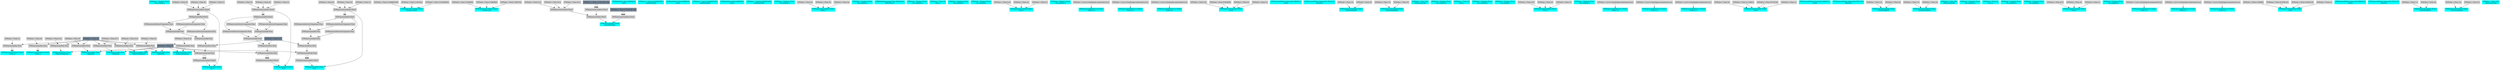 digraph G {
node0 [shape="box" color="cyan" style="filled" label="VFXValue`1 Boolean (True)
_vfx_enabled_a"]
node1 [shape="box" color="cyan" style="filled" label="VFXExpressionCombine Float2
Count_a"]
node2 [shape="box" color="lightgray" style="filled" label="VFXExpressionMax Float"]
node3 [shape="box" color="lightgray" style="filled" label="VFXValue`1 Float (1)"]
node4 [shape="box" color="lightslategray" style="filled" label="VFXValue`1 Float (0)"]
node5 [shape="box" color="cyan" style="filled" label="VFXExpressionCombine Float2
Delay_a"]
node6 [shape="box" color="lightgray" style="filled" label="VFXExpressionMax Float"]
node7 [shape="box" color="lightgray" style="filled" label="VFXValue`1 Float (0)"]
node8 [shape="box" color="cyan" style="filled" label="VFXExpressionCombine Float3
bounds_center"]
node9 [shape="box" color="lightgray" style="filled" label="VFXValue`1 Float (-0.008661509)"]
node10 [shape="box" color="lightgray" style="filled" label="VFXValue`1 Float (1.401422)"]
node11 [shape="box" color="lightgray" style="filled" label="VFXValue`1 Float (-0.01848245)"]
node12 [shape="box" color="cyan" style="filled" label="VFXExpressionCombine Float3
bounds_size"]
node13 [shape="box" color="lightgray" style="filled" label="VFXValue`1 Float (3.004998)"]
node14 [shape="box" color="lightgray" style="filled" label="VFXValue`1 Float (3.960069)"]
node15 [shape="box" color="lightgray" style="filled" label="VFXValue`1 Float (3.060745)"]
node16 [shape="box" color="cyan" style="filled" label="VFXExpressionMin Float3
boundsPadding"]
node17 [shape="box" color="lightgray" style="filled" label="VFXExpressionMax Float3"]
node18 [shape="box" color="lightgray" style="filled" label="VFXExpressionCombine Float3"]
node19 [shape="box" color="lightgray" style="filled" label="VFXValue`1 Float (0.5)"]
node20 [shape="box" color="lightgray" style="filled" label="VFXValue`1 Float (0.5)"]
node21 [shape="box" color="lightgray" style="filled" label="VFXValue`1 Float (0.5)"]
node22 [shape="box" color="lightgray" style="filled" label="VFXExpressionCombine Float3"]
node23 [shape="box" color="lightslategray" style="filled" label="VFXValue`1 Float (-1.701412E+38)"]
node24 [shape="box" color="lightgray" style="filled" label="VFXExpressionCombine Float3"]
node25 [shape="box" color="lightslategray" style="filled" label="VFXValue`1 Float (1.701412E+38)"]
node26 [shape="box" color="cyan" style="filled" label="VFXMeshValue Mesh (8660816)
mesh"]
node27 [shape="box" color="cyan" style="filled" label="VFXValue`1 Uint32 (4294967295)
subMeshMask"]
node28 [shape="box" color="cyan" style="filled" label="VFXMeshValue Mesh (8660816)
mesh"]
node29 [shape="box" color="cyan" style="filled" label="VFXValue`1 Uint32 (4294967295)
subMeshMask"]
node30 [shape="box" color="cyan" style="filled" label="VFXMeshValue Mesh (8660816)
mesh"]
node31 [shape="box" color="cyan" style="filled" label="VFXValue`1 Uint32 (4294967295)
subMeshMask"]
node32 [shape="box" color="cyan" style="filled" label="VFXValue`1 Boolean (True)
_vfx_enabled_a"]
node33 [shape="box" color="cyan" style="filled" label="VFXExpressionCombine Float3
Angle_a"]
node34 [shape="box" color="lightgray" style="filled" label="VFXValue`1 Float (0)"]
node35 [shape="box" color="lightgray" style="filled" label="VFXValue`1 Float (0)"]
node36 [shape="box" color="lightgray" style="filled" label="VFXValue`1 Float (0)"]
node37 [shape="box" color="cyan" style="filled" label="VFXValue`1 Boolean (True)
_vfx_enabled_a"]
node38 [shape="box" color="cyan" style="filled" label="VFXBuiltInExpression Float (DeltaTime)
deltaTime_a"]
node39 [shape="box" color="cyan" style="filled" label="VFXValue`1 Boolean (True)
_vfx_enabled_a"]
node40 [shape="box" color="cyan" style="filled" label="VFXValue`1 Float (3)
Size_a"]
node41 [shape="box" color="cyan" style="filled" label="VFXValue`1 Boolean (True)
_vfx_enabled_b"]
node42 [shape="box" color="cyan" style="filled" label="VFXExpressionMul Float3
Up_b"]
node43 [shape="box" color="lightgray" style="filled" label="VFXExpressionCombine Float3"]
node44 [shape="box" color="lightgray" style="filled" label="VFXValue`1 Float (0)"]
node45 [shape="box" color="lightgray" style="filled" label="VFXValue`1 Float (0)"]
node46 [shape="box" color="lightgray" style="filled" label="VFXValue`1 Float (1)"]
node47 [shape="box" color="lightgray" style="filled" label="VFXExpressionCombine Float3"]
node48 [shape="box" color="lightgray" style="filled" label="VFXExpressionDivide Float"]
node49 [shape="box" color="lightslategray" style="filled" label="VFXValue`1 Float (1)"]
node50 [shape="box" color="lightgray" style="filled" label="VFXExpressionPow Float"]
node51 [shape="box" color="lightgray" style="filled" label="VFXExpressionAdd Float"]
node52 [shape="box" color="lightgray" style="filled" label="VFXExpressionAdd Float"]
node53 [shape="box" color="lightgray" style="filled" label="VFXExpressionExtractComponent Float"]
node54 [shape="box" color="lightgray" style="filled" label="VFXExpressionMul Float3"]
node55 [shape="box" color="lightgray" style="filled" label="VFXExpressionExtractComponent Float"]
node56 [shape="box" color="lightgray" style="filled" label="VFXExpressionExtractComponent Float"]
node57 [shape="box" color="lightslategray" style="filled" label="VFXValue`1 Float (0.5)"]
node58 [shape="box" color="cyan" style="filled" label="VFXValue`1 Boolean (True)
_vfx_enabled_c"]
node59 [shape="box" color="cyan" style="filled" label="VFXExpressionCombine Float3
Scale_c"]
node60 [shape="box" color="lightgray" style="filled" label="VFXValue`1 Float (0.4)"]
node61 [shape="box" color="lightgray" style="filled" label="VFXValue`1 Float (2)"]
node62 [shape="box" color="lightgray" style="filled" label="VFXValue`1 Float (1)"]
node63 [shape="box" color="cyan" style="filled" label="VFXValue`1 Boolean (True)
_vfx_enabled_d"]
node64 [shape="box" color="cyan" style="filled" label="VFXExpressionBakeCurve Float4
Scale_x_d"]
node65 [shape="box" color="lightgray" style="filled" label="VFXValue`1 Curve (UnityEngine.AnimationCurve)"]
node66 [shape="box" color="cyan" style="filled" label="VFXExpressionBakeCurve Float4
Scale_y_d"]
node67 [shape="box" color="lightgray" style="filled" label="VFXValue`1 Curve (UnityEngine.AnimationCurve)"]
node68 [shape="box" color="cyan" style="filled" label="VFXExpressionBakeCurve Float4
Scale_z_d"]
node69 [shape="box" color="lightgray" style="filled" label="VFXValue`1 Curve (UnityEngine.AnimationCurve)"]
node70 [shape="box" color="cyan" style="filled" label="VFXExpressionCombine Float4
_Color"]
node71 [shape="box" color="lightgray" style="filled" label="VFXValue`1 Float (32)"]
node72 [shape="box" color="lightgray" style="filled" label="VFXValue`1 Float (8.692689)"]
node73 [shape="box" color="lightgray" style="filled" label="VFXValue`1 Float (0)"]
node74 [shape="box" color="lightgray" style="filled" label="VFXValue`1 Float (1)"]
node75 [shape="box" color="cyan" style="filled" label="VFXTexture2DValue Texture2D (8662912)
_Mask"]
node76 [shape="box" color="cyan" style="filled" label="VFXTexture2DValue Texture2D (7823130)
_MainTex"]
node77 [shape="box" color="cyan" style="filled" label="VFXExpressionCombine Float2
_MainTexSpeed"]
node78 [shape="box" color="lightgray" style="filled" label="VFXValue`1 Float (-2)"]
node79 [shape="box" color="lightgray" style="filled" label="VFXValue`1 Float (0)"]
node80 [shape="box" color="cyan" style="filled" label="VFXExpressionMin Float
_AlphaClip"]
node81 [shape="box" color="lightgray" style="filled" label="VFXExpressionMax Float"]
node82 [shape="box" color="lightgray" style="filled" label="VFXValue`1 Float (0)"]
node83 [shape="box" color="cyan" style="filled" label="VFXExpressionCombine Float2
_DistortionSpeed"]
node84 [shape="box" color="lightgray" style="filled" label="VFXValue`1 Float (-3)"]
node85 [shape="box" color="lightgray" style="filled" label="VFXValue`1 Float (0)"]
node86 [shape="box" color="cyan" style="filled" label="VFXExpressionMin Float
_DistortionAmount"]
node87 [shape="box" color="lightgray" style="filled" label="VFXExpressionMax Float"]
node88 [shape="box" color="lightgray" style="filled" label="VFXValue`1 Float (0.2)"]
node89 [shape="box" color="cyan" style="filled" label="VFXValue`1 Float (30)
_DistortionScale"]
node90 [shape="box" color="cyan" style="filled" label="VFXValue`1 Boolean (True)
_vfx_enabled_a"]
node91 [shape="box" color="cyan" style="filled" label="VFXValue`1 Float (3)
Size_a"]
node92 [shape="box" color="cyan" style="filled" label="VFXValue`1 Boolean (True)
_vfx_enabled_b"]
node93 [shape="box" color="cyan" style="filled" label="VFXExpressionMul Float3
Up_b"]
node94 [shape="box" color="lightgray" style="filled" label="VFXExpressionCombine Float3"]
node95 [shape="box" color="lightgray" style="filled" label="VFXValue`1 Float (0)"]
node96 [shape="box" color="lightgray" style="filled" label="VFXValue`1 Float (0)"]
node97 [shape="box" color="lightgray" style="filled" label="VFXValue`1 Float (1)"]
node98 [shape="box" color="lightgray" style="filled" label="VFXExpressionCombine Float3"]
node99 [shape="box" color="lightgray" style="filled" label="VFXExpressionDivide Float"]
node100 [shape="box" color="lightgray" style="filled" label="VFXExpressionPow Float"]
node101 [shape="box" color="lightgray" style="filled" label="VFXExpressionAdd Float"]
node102 [shape="box" color="lightgray" style="filled" label="VFXExpressionAdd Float"]
node103 [shape="box" color="lightgray" style="filled" label="VFXExpressionExtractComponent Float"]
node104 [shape="box" color="lightgray" style="filled" label="VFXExpressionMul Float3"]
node105 [shape="box" color="lightgray" style="filled" label="VFXExpressionExtractComponent Float"]
node106 [shape="box" color="lightgray" style="filled" label="VFXExpressionExtractComponent Float"]
node107 [shape="box" color="cyan" style="filled" label="VFXValue`1 Boolean (True)
_vfx_enabled_c"]
node108 [shape="box" color="cyan" style="filled" label="VFXExpressionCombine Float3
Scale_c"]
node109 [shape="box" color="lightgray" style="filled" label="VFXValue`1 Float (0.5)"]
node110 [shape="box" color="lightgray" style="filled" label="VFXValue`1 Float (2)"]
node111 [shape="box" color="lightgray" style="filled" label="VFXValue`1 Float (1)"]
node112 [shape="box" color="cyan" style="filled" label="VFXValue`1 Boolean (True)
_vfx_enabled_d"]
node113 [shape="box" color="cyan" style="filled" label="VFXExpressionBakeCurve Float4
Scale_x_d"]
node114 [shape="box" color="lightgray" style="filled" label="VFXValue`1 Curve (UnityEngine.AnimationCurve)"]
node115 [shape="box" color="cyan" style="filled" label="VFXExpressionBakeCurve Float4
Scale_y_d"]
node116 [shape="box" color="lightgray" style="filled" label="VFXValue`1 Curve (UnityEngine.AnimationCurve)"]
node117 [shape="box" color="cyan" style="filled" label="VFXExpressionBakeCurve Float4
Scale_z_d"]
node118 [shape="box" color="lightgray" style="filled" label="VFXValue`1 Curve (UnityEngine.AnimationCurve)"]
node119 [shape="box" color="cyan" style="filled" label="VFXExpressionCombine Float4
_Color"]
node120 [shape="box" color="lightgray" style="filled" label="VFXValue`1 Float (0)"]
node121 [shape="box" color="lightgray" style="filled" label="VFXValue`1 Float (11.22901)"]
node122 [shape="box" color="lightgray" style="filled" label="VFXValue`1 Float (47.93726)"]
node123 [shape="box" color="lightgray" style="filled" label="VFXValue`1 Float (1)"]
node124 [shape="box" color="cyan" style="filled" label="VFXTexture2DValue Texture2D (8662912)
_Mask"]
node125 [shape="box" color="cyan" style="filled" label="VFXTexture2DValue Texture2D (7823130)
_MainTex"]
node126 [shape="box" color="cyan" style="filled" label="VFXExpressionCombine Float2
_MainTexSpeed"]
node127 [shape="box" color="lightgray" style="filled" label="VFXValue`1 Float (-2)"]
node128 [shape="box" color="lightgray" style="filled" label="VFXValue`1 Float (0)"]
node129 [shape="box" color="cyan" style="filled" label="VFXExpressionMin Float
_AlphaClip"]
node130 [shape="box" color="lightgray" style="filled" label="VFXExpressionMax Float"]
node131 [shape="box" color="lightgray" style="filled" label="VFXValue`1 Float (0.7)"]
node132 [shape="box" color="cyan" style="filled" label="VFXExpressionCombine Float2
_DistortionSpeed"]
node133 [shape="box" color="lightgray" style="filled" label="VFXValue`1 Float (-2)"]
node134 [shape="box" color="lightgray" style="filled" label="VFXValue`1 Float (0)"]
node135 [shape="box" color="cyan" style="filled" label="VFXExpressionMin Float
_DistortionAmount"]
node136 [shape="box" color="lightgray" style="filled" label="VFXExpressionMax Float"]
node137 [shape="box" color="lightgray" style="filled" label="VFXValue`1 Float (0.4)"]
node138 [shape="box" color="cyan" style="filled" label="VFXValue`1 Float (30)
_DistortionScale"]
node139 [shape="box" color="cyan" style="filled" label="VFXValue`1 Boolean (True)
_vfx_enabled_a"]
node140 [shape="box" color="cyan" style="filled" label="VFXValue`1 Float (3)
Size_a"]
node141 [shape="box" color="cyan" style="filled" label="VFXValue`1 Boolean (True)
_vfx_enabled_b"]
node142 [shape="box" color="cyan" style="filled" label="VFXExpressionMul Float3
Up_b"]
node143 [shape="box" color="lightgray" style="filled" label="VFXExpressionCombine Float3"]
node144 [shape="box" color="lightgray" style="filled" label="VFXValue`1 Float (0)"]
node145 [shape="box" color="lightgray" style="filled" label="VFXValue`1 Float (0)"]
node146 [shape="box" color="lightgray" style="filled" label="VFXValue`1 Float (1)"]
node147 [shape="box" color="lightgray" style="filled" label="VFXExpressionCombine Float3"]
node148 [shape="box" color="lightgray" style="filled" label="VFXExpressionDivide Float"]
node149 [shape="box" color="lightgray" style="filled" label="VFXExpressionPow Float"]
node150 [shape="box" color="lightgray" style="filled" label="VFXExpressionAdd Float"]
node151 [shape="box" color="lightgray" style="filled" label="VFXExpressionAdd Float"]
node152 [shape="box" color="lightgray" style="filled" label="VFXExpressionExtractComponent Float"]
node153 [shape="box" color="lightgray" style="filled" label="VFXExpressionMul Float3"]
node154 [shape="box" color="lightgray" style="filled" label="VFXExpressionExtractComponent Float"]
node155 [shape="box" color="lightgray" style="filled" label="VFXExpressionExtractComponent Float"]
node156 [shape="box" color="cyan" style="filled" label="VFXValue`1 Boolean (True)
_vfx_enabled_c"]
node157 [shape="box" color="cyan" style="filled" label="VFXExpressionCombine Float3
Scale_c"]
node158 [shape="box" color="lightgray" style="filled" label="VFXValue`1 Float (0.4)"]
node159 [shape="box" color="lightgray" style="filled" label="VFXValue`1 Float (2)"]
node160 [shape="box" color="lightgray" style="filled" label="VFXValue`1 Float (1)"]
node161 [shape="box" color="cyan" style="filled" label="VFXValue`1 Boolean (True)
_vfx_enabled_d"]
node162 [shape="box" color="cyan" style="filled" label="VFXExpressionBakeCurve Float4
Scale_x_d"]
node163 [shape="box" color="lightgray" style="filled" label="VFXValue`1 Curve (UnityEngine.AnimationCurve)"]
node164 [shape="box" color="cyan" style="filled" label="VFXExpressionBakeCurve Float4
Scale_y_d"]
node165 [shape="box" color="lightgray" style="filled" label="VFXValue`1 Curve (UnityEngine.AnimationCurve)"]
node166 [shape="box" color="cyan" style="filled" label="VFXExpressionBakeCurve Float4
Scale_z_d"]
node167 [shape="box" color="lightgray" style="filled" label="VFXValue`1 Curve (UnityEngine.AnimationCurve)"]
node168 [shape="box" color="cyan" style="filled" label="VFXExpressionCombine Float4
_Color"]
node169 [shape="box" color="lightgray" style="filled" label="VFXValue`1 Float (1.80989)"]
node170 [shape="box" color="lightgray" style="filled" label="VFXValue`1 Float (0.0256116)"]
node171 [shape="box" color="lightgray" style="filled" label="VFXValue`1 Float (0.0256116)"]
node172 [shape="box" color="lightgray" style="filled" label="VFXValue`1 Float (1)"]
node173 [shape="box" color="cyan" style="filled" label="VFXTexture2DValue Texture2D (8662910)
_Mask"]
node174 [shape="box" color="cyan" style="filled" label="VFXTexture2DValue Texture2D (7823130)
_MainTex"]
node175 [shape="box" color="cyan" style="filled" label="VFXExpressionCombine Float2
_MainTexSpeed"]
node176 [shape="box" color="lightgray" style="filled" label="VFXValue`1 Float (-1)"]
node177 [shape="box" color="lightgray" style="filled" label="VFXValue`1 Float (0)"]
node178 [shape="box" color="cyan" style="filled" label="VFXExpressionMin Float
_AlphaClip"]
node179 [shape="box" color="lightgray" style="filled" label="VFXExpressionMax Float"]
node180 [shape="box" color="lightgray" style="filled" label="VFXValue`1 Float (0)"]
node181 [shape="box" color="cyan" style="filled" label="VFXExpressionCombine Float2
_DistortionSpeed"]
node182 [shape="box" color="lightgray" style="filled" label="VFXValue`1 Float (-2)"]
node183 [shape="box" color="lightgray" style="filled" label="VFXValue`1 Float (0)"]
node184 [shape="box" color="cyan" style="filled" label="VFXExpressionMin Float
_DistortionAmount"]
node185 [shape="box" color="lightgray" style="filled" label="VFXExpressionMax Float"]
node186 [shape="box" color="lightgray" style="filled" label="VFXValue`1 Float (0.4)"]
node187 [shape="box" color="cyan" style="filled" label="VFXValue`1 Float (30)
_DistortionScale"]
node2 -> node1 [headlabel="0"]
node2 -> node1 [headlabel="1"]
node3 -> node2 [headlabel="0"]
node4 -> node2 [headlabel="1"]
node6 -> node5 [headlabel="0"]
node6 -> node5 [headlabel="1"]
node7 -> node6 [headlabel="0"]
node4 -> node6 [headlabel="1"]
node9 -> node8 [headlabel="0"]
node10 -> node8 [headlabel="1"]
node11 -> node8 [headlabel="2"]
node13 -> node12 [headlabel="0"]
node14 -> node12 [headlabel="1"]
node15 -> node12 [headlabel="2"]
node17 -> node16 [headlabel="0"]
node24 -> node16 [headlabel="1"]
node18 -> node17 [headlabel="0"]
node22 -> node17 [headlabel="1"]
node19 -> node18 [headlabel="0"]
node20 -> node18 [headlabel="1"]
node21 -> node18 [headlabel="2"]
node23 -> node22 [headlabel="0"]
node23 -> node22 [headlabel="1"]
node23 -> node22 [headlabel="2"]
node25 -> node24 [headlabel="0"]
node25 -> node24 [headlabel="1"]
node25 -> node24 [headlabel="2"]
node34 -> node33 [headlabel="0"]
node35 -> node33 [headlabel="1"]
node36 -> node33 [headlabel="2"]
node43 -> node42 [headlabel="0"]
node47 -> node42 [headlabel="1"]
node44 -> node43 [headlabel="0"]
node45 -> node43 [headlabel="1"]
node46 -> node43 [headlabel="2"]
node48 -> node47 [headlabel="0"]
node48 -> node47 [headlabel="1"]
node48 -> node47 [headlabel="2"]
node49 -> node48 [headlabel="0"]
node50 -> node48 [headlabel="1"]
node51 -> node50 [headlabel="0"]
node57 -> node50 [headlabel="1"]
node52 -> node51 [headlabel="0"]
node56 -> node51 [headlabel="1"]
node53 -> node52 [headlabel="0"]
node55 -> node52 [headlabel="1"]
node54 -> node53 
node43 -> node54 [headlabel="0"]
node43 -> node54 [headlabel="1"]
node54 -> node55 
node54 -> node56 
node60 -> node59 [headlabel="0"]
node61 -> node59 [headlabel="1"]
node62 -> node59 [headlabel="2"]
node65 -> node64 
node67 -> node66 
node69 -> node68 
node71 -> node70 [headlabel="0"]
node72 -> node70 [headlabel="1"]
node73 -> node70 [headlabel="2"]
node74 -> node70 [headlabel="3"]
node78 -> node77 [headlabel="0"]
node79 -> node77 [headlabel="1"]
node81 -> node80 [headlabel="0"]
node49 -> node80 [headlabel="1"]
node82 -> node81 [headlabel="0"]
node4 -> node81 [headlabel="1"]
node84 -> node83 [headlabel="0"]
node85 -> node83 [headlabel="1"]
node87 -> node86 [headlabel="0"]
node49 -> node86 [headlabel="1"]
node88 -> node87 [headlabel="0"]
node4 -> node87 [headlabel="1"]
node94 -> node93 [headlabel="0"]
node98 -> node93 [headlabel="1"]
node95 -> node94 [headlabel="0"]
node96 -> node94 [headlabel="1"]
node97 -> node94 [headlabel="2"]
node99 -> node98 [headlabel="0"]
node99 -> node98 [headlabel="1"]
node99 -> node98 [headlabel="2"]
node49 -> node99 [headlabel="0"]
node100 -> node99 [headlabel="1"]
node101 -> node100 [headlabel="0"]
node57 -> node100 [headlabel="1"]
node102 -> node101 [headlabel="0"]
node106 -> node101 [headlabel="1"]
node103 -> node102 [headlabel="0"]
node105 -> node102 [headlabel="1"]
node104 -> node103 
node94 -> node104 [headlabel="0"]
node94 -> node104 [headlabel="1"]
node104 -> node105 
node104 -> node106 
node109 -> node108 [headlabel="0"]
node110 -> node108 [headlabel="1"]
node111 -> node108 [headlabel="2"]
node114 -> node113 
node116 -> node115 
node118 -> node117 
node120 -> node119 [headlabel="0"]
node121 -> node119 [headlabel="1"]
node122 -> node119 [headlabel="2"]
node123 -> node119 [headlabel="3"]
node127 -> node126 [headlabel="0"]
node128 -> node126 [headlabel="1"]
node130 -> node129 [headlabel="0"]
node49 -> node129 [headlabel="1"]
node131 -> node130 [headlabel="0"]
node4 -> node130 [headlabel="1"]
node133 -> node132 [headlabel="0"]
node134 -> node132 [headlabel="1"]
node136 -> node135 [headlabel="0"]
node49 -> node135 [headlabel="1"]
node137 -> node136 [headlabel="0"]
node4 -> node136 [headlabel="1"]
node143 -> node142 [headlabel="0"]
node147 -> node142 [headlabel="1"]
node144 -> node143 [headlabel="0"]
node145 -> node143 [headlabel="1"]
node146 -> node143 [headlabel="2"]
node148 -> node147 [headlabel="0"]
node148 -> node147 [headlabel="1"]
node148 -> node147 [headlabel="2"]
node49 -> node148 [headlabel="0"]
node149 -> node148 [headlabel="1"]
node150 -> node149 [headlabel="0"]
node57 -> node149 [headlabel="1"]
node151 -> node150 [headlabel="0"]
node155 -> node150 [headlabel="1"]
node152 -> node151 [headlabel="0"]
node154 -> node151 [headlabel="1"]
node153 -> node152 
node143 -> node153 [headlabel="0"]
node143 -> node153 [headlabel="1"]
node153 -> node154 
node153 -> node155 
node158 -> node157 [headlabel="0"]
node159 -> node157 [headlabel="1"]
node160 -> node157 [headlabel="2"]
node163 -> node162 
node165 -> node164 
node167 -> node166 
node169 -> node168 [headlabel="0"]
node170 -> node168 [headlabel="1"]
node171 -> node168 [headlabel="2"]
node172 -> node168 [headlabel="3"]
node176 -> node175 [headlabel="0"]
node177 -> node175 [headlabel="1"]
node179 -> node178 [headlabel="0"]
node49 -> node178 [headlabel="1"]
node180 -> node179 [headlabel="0"]
node4 -> node179 [headlabel="1"]
node182 -> node181 [headlabel="0"]
node183 -> node181 [headlabel="1"]
node185 -> node184 [headlabel="0"]
node49 -> node184 [headlabel="1"]
node186 -> node185 [headlabel="0"]
node4 -> node185 [headlabel="1"]
}
